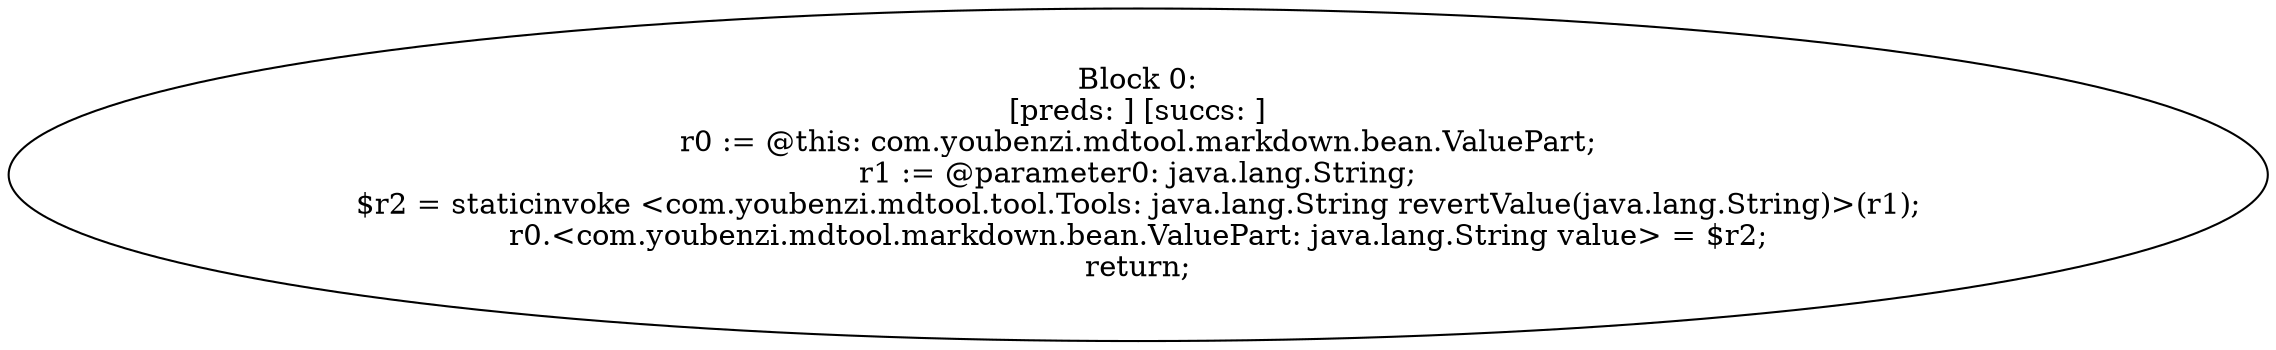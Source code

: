 digraph "unitGraph" {
    "Block 0:
[preds: ] [succs: ]
r0 := @this: com.youbenzi.mdtool.markdown.bean.ValuePart;
r1 := @parameter0: java.lang.String;
$r2 = staticinvoke <com.youbenzi.mdtool.tool.Tools: java.lang.String revertValue(java.lang.String)>(r1);
r0.<com.youbenzi.mdtool.markdown.bean.ValuePart: java.lang.String value> = $r2;
return;
"
}
